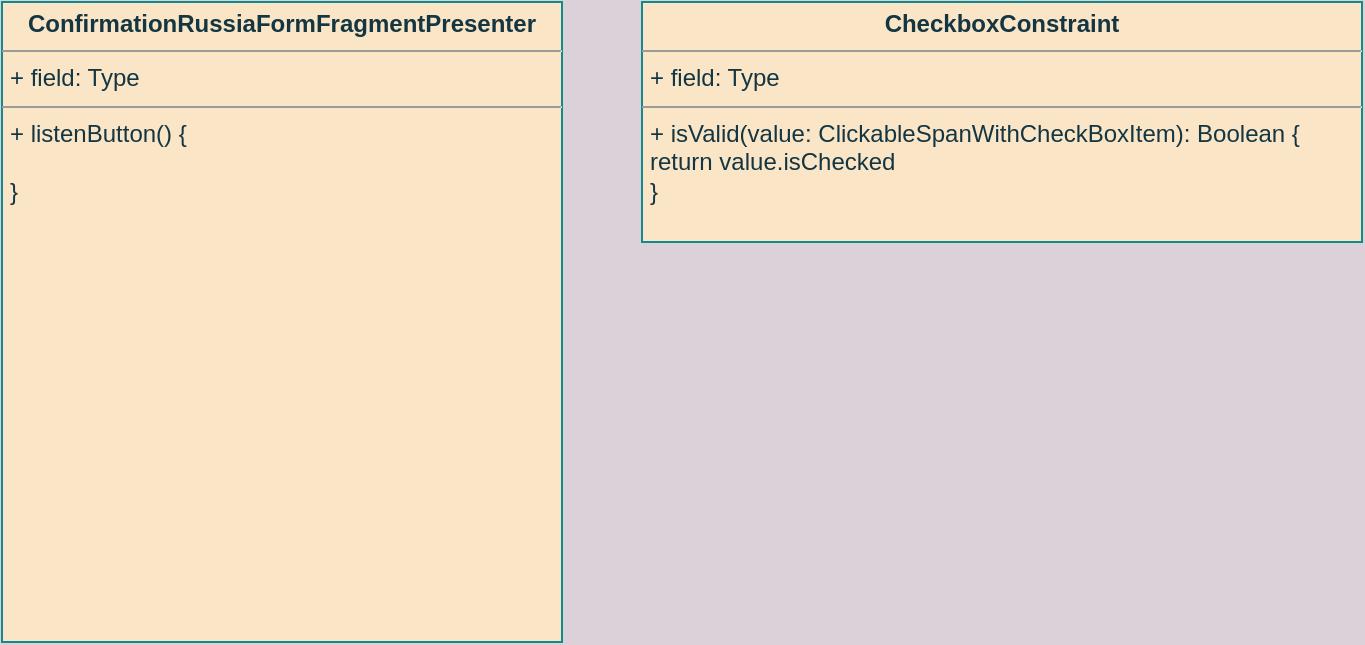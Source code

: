 <mxfile version="19.0.2" type="github">
  <diagram id="hD8IJjdk9eMToCurCvCA" name="Page-1">
    <mxGraphModel dx="631" dy="400" grid="1" gridSize="10" guides="1" tooltips="1" connect="1" arrows="1" fold="1" page="1" pageScale="1" pageWidth="827" pageHeight="1169" background="#DAD2D8" math="0" shadow="0">
      <root>
        <mxCell id="0" />
        <mxCell id="1" parent="0" />
        <mxCell id="nP7zpdGYaniqPW7aqJuf-1" value="&lt;p style=&quot;margin:0px;margin-top:4px;text-align:center;&quot;&gt;&lt;b&gt;ConfirmationRussiaFormFragmentPresenter&lt;/b&gt;&lt;/p&gt;&lt;hr size=&quot;1&quot;&gt;&lt;p style=&quot;margin:0px;margin-left:4px;&quot;&gt;+ field: Type&lt;/p&gt;&lt;hr size=&quot;1&quot;&gt;&lt;p style=&quot;margin:0px;margin-left:4px;&quot;&gt;+ listenButton() {&lt;/p&gt;&lt;p style=&quot;margin:0px;margin-left:4px;&quot;&gt;&lt;br&gt;&lt;/p&gt;&lt;p style=&quot;margin:0px;margin-left:4px;&quot;&gt;}&lt;br&gt;&lt;/p&gt;" style="verticalAlign=top;align=left;overflow=fill;fontSize=12;fontFamily=Helvetica;html=1;rounded=0;sketch=0;fontColor=#143642;strokeColor=#0F8B8D;fillColor=#FAE5C7;" vertex="1" parent="1">
          <mxGeometry x="80" y="80" width="280" height="320" as="geometry" />
        </mxCell>
        <mxCell id="nP7zpdGYaniqPW7aqJuf-2" value="&lt;p style=&quot;margin:0px;margin-top:4px;text-align:center;&quot;&gt;&lt;b&gt;CheckboxConstraint&lt;/b&gt;&lt;br&gt;&lt;/p&gt;&lt;hr size=&quot;1&quot;&gt;&lt;p style=&quot;margin:0px;margin-left:4px;&quot;&gt;+ field: Type&lt;/p&gt;&lt;hr size=&quot;1&quot;&gt;&lt;p style=&quot;margin:0px;margin-left:4px;&quot;&gt;+ isValid(value: ClickableSpanWithCheckBoxItem): Boolean {&lt;/p&gt;&lt;p style=&quot;margin:0px;margin-left:4px;&quot;&gt;return value.isChecked&lt;br&gt;&lt;/p&gt;&lt;p style=&quot;margin:0px;margin-left:4px;&quot;&gt;}&lt;br&gt;&lt;/p&gt;" style="verticalAlign=top;align=left;overflow=fill;fontSize=12;fontFamily=Helvetica;html=1;rounded=0;sketch=0;fontColor=#143642;strokeColor=#0F8B8D;fillColor=#FAE5C7;" vertex="1" parent="1">
          <mxGeometry x="400" y="80" width="360" height="120" as="geometry" />
        </mxCell>
      </root>
    </mxGraphModel>
  </diagram>
</mxfile>

